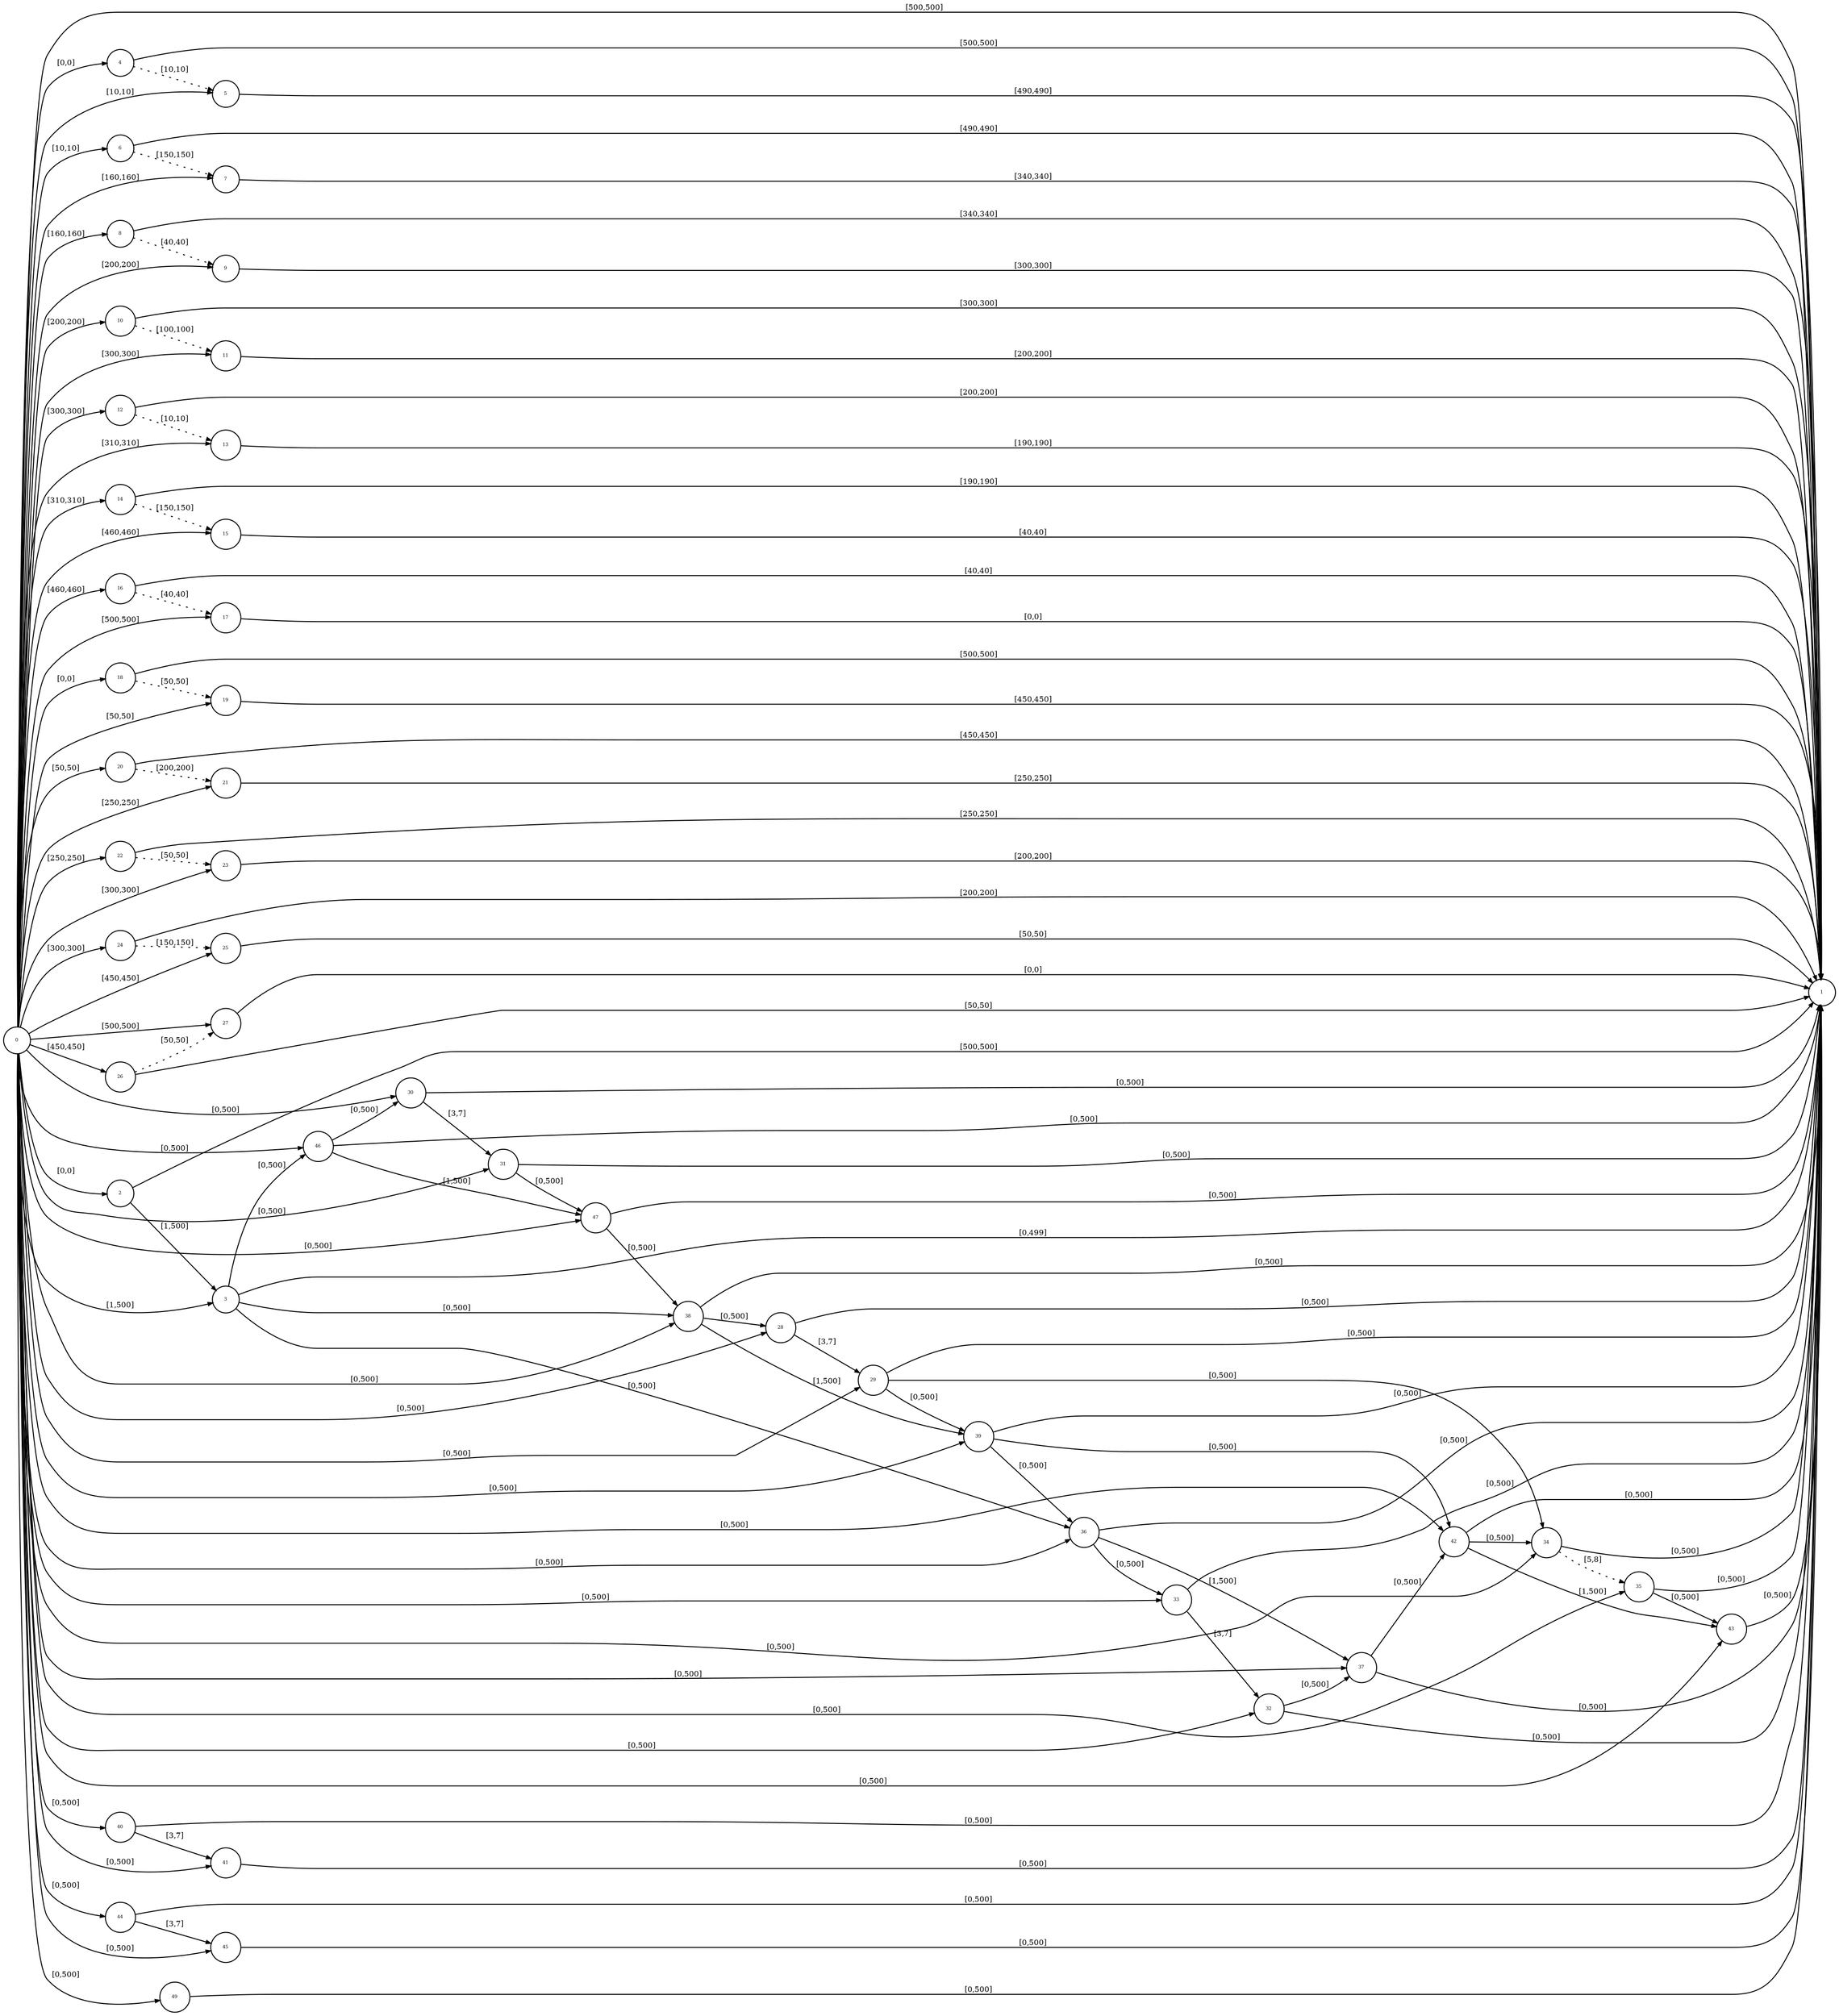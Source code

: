 digraph stnu {
	rankdir=LR;
	node [with=.2, height=.2, fontsize=5, shape=circle, style=filled, fillcolor=white];	0 -> 1 [fontsize=8, arrowsize= .5, label = "[500,500]"];
	0 -> 2 [fontsize=8, arrowsize= .5, label = "[0,0]"];
	0 -> 3 [fontsize=8, arrowsize= .5, label = "[1,500]"];
	0 -> 4 [fontsize=8, arrowsize= .5, label = "[0,0]"];
	0 -> 5 [fontsize=8, arrowsize= .5, label = "[10,10]"];
	0 -> 6 [fontsize=8, arrowsize= .5, label = "[10,10]"];
	0 -> 7 [fontsize=8, arrowsize= .5, label = "[160,160]"];
	0 -> 8 [fontsize=8, arrowsize= .5, label = "[160,160]"];
	0 -> 9 [fontsize=8, arrowsize= .5, label = "[200,200]"];
	0 -> 10 [fontsize=8, arrowsize= .5, label = "[200,200]"];
	0 -> 11 [fontsize=8, arrowsize= .5, label = "[300,300]"];
	0 -> 12 [fontsize=8, arrowsize= .5, label = "[300,300]"];
	0 -> 13 [fontsize=8, arrowsize= .5, label = "[310,310]"];
	0 -> 14 [fontsize=8, arrowsize= .5, label = "[310,310]"];
	0 -> 15 [fontsize=8, arrowsize= .5, label = "[460,460]"];
	0 -> 16 [fontsize=8, arrowsize= .5, label = "[460,460]"];
	0 -> 17 [fontsize=8, arrowsize= .5, label = "[500,500]"];
	0 -> 18 [fontsize=8, arrowsize= .5, label = "[0,0]"];
	0 -> 19 [fontsize=8, arrowsize= .5, label = "[50,50]"];
	0 -> 20 [fontsize=8, arrowsize= .5, label = "[50,50]"];
	0 -> 21 [fontsize=8, arrowsize= .5, label = "[250,250]"];
	0 -> 22 [fontsize=8, arrowsize= .5, label = "[250,250]"];
	0 -> 23 [fontsize=8, arrowsize= .5, label = "[300,300]"];
	0 -> 24 [fontsize=8, arrowsize= .5, label = "[300,300]"];
	0 -> 25 [fontsize=8, arrowsize= .5, label = "[450,450]"];
	0 -> 26 [fontsize=8, arrowsize= .5, label = "[450,450]"];
	0 -> 27 [fontsize=8, arrowsize= .5, label = "[500,500]"];
	0 -> 28 [fontsize=8, arrowsize= .5, label = "[0,500]"];
	0 -> 29 [fontsize=8, arrowsize= .5, label = "[0,500]"];
	0 -> 30 [fontsize=8, arrowsize= .5, label = "[0,500]"];
	0 -> 31 [fontsize=8, arrowsize= .5, label = "[0,500]"];
	0 -> 32 [fontsize=8, arrowsize= .5, label = "[0,500]"];
	0 -> 33 [fontsize=8, arrowsize= .5, label = "[0,500]"];
	0 -> 34 [fontsize=8, arrowsize= .5, label = "[0,500]"];
	0 -> 35 [fontsize=8, arrowsize= .5, label = "[0,500]"];
	0 -> 36 [fontsize=8, arrowsize= .5, label = "[0,500]"];
	0 -> 37 [fontsize=8, arrowsize= .5, label = "[0,500]"];
	0 -> 38 [fontsize=8, arrowsize= .5, label = "[0,500]"];
	0 -> 39 [fontsize=8, arrowsize= .5, label = "[0,500]"];
	0 -> 40 [fontsize=8, arrowsize= .5, label = "[0,500]"];
	0 -> 41 [fontsize=8, arrowsize= .5, label = "[0,500]"];
	0 -> 42 [fontsize=8, arrowsize= .5, label = "[0,500]"];
	0 -> 43 [fontsize=8, arrowsize= .5, label = "[0,500]"];
	0 -> 44 [fontsize=8, arrowsize= .5, label = "[0,500]"];
	0 -> 45 [fontsize=8, arrowsize= .5, label = "[0,500]"];
	0 -> 46 [fontsize=8, arrowsize= .5, label = "[0,500]"];
	0 -> 47 [fontsize=8, arrowsize= .5, label = "[0,500]"];
	0 -> 49 [fontsize=8, arrowsize= .5, label = "[0,500]"];
	2 -> 1 [fontsize=8, arrowsize= .5, label = "[500,500]"];
	2 -> 3 [fontsize=8, arrowsize= .5, label = "[1,500]"];
	3 -> 1 [fontsize=8, arrowsize= .5, label = "[0,499]"];
	3 -> 36 [fontsize=8, arrowsize= .5, label = "[0,500]"];
	3 -> 38 [fontsize=8, arrowsize= .5, label = "[0,500]"];
	3 -> 46 [fontsize=8, arrowsize= .5, label = "[0,500]"];
	4 -> 1 [fontsize=8, arrowsize= .5, label = "[500,500]"];
	4 -> 5 [fontsize=8, arrowsize= .5, style= dotted, label = "[10,10]"];
	5 -> 1 [fontsize=8, arrowsize= .5, label = "[490,490]"];
	6 -> 1 [fontsize=8, arrowsize= .5, label = "[490,490]"];
	6 -> 7 [fontsize=8, arrowsize= .5, style= dotted, label = "[150,150]"];
	7 -> 1 [fontsize=8, arrowsize= .5, label = "[340,340]"];
	8 -> 1 [fontsize=8, arrowsize= .5, label = "[340,340]"];
	8 -> 9 [fontsize=8, arrowsize= .5, style= dotted, label = "[40,40]"];
	9 -> 1 [fontsize=8, arrowsize= .5, label = "[300,300]"];
	10 -> 1 [fontsize=8, arrowsize= .5, label = "[300,300]"];
	10 -> 11 [fontsize=8, arrowsize= .5, style= dotted, label = "[100,100]"];
	11 -> 1 [fontsize=8, arrowsize= .5, label = "[200,200]"];
	12 -> 1 [fontsize=8, arrowsize= .5, label = "[200,200]"];
	12 -> 13 [fontsize=8, arrowsize= .5, style= dotted, label = "[10,10]"];
	13 -> 1 [fontsize=8, arrowsize= .5, label = "[190,190]"];
	14 -> 1 [fontsize=8, arrowsize= .5, label = "[190,190]"];
	14 -> 15 [fontsize=8, arrowsize= .5, style= dotted, label = "[150,150]"];
	15 -> 1 [fontsize=8, arrowsize= .5, label = "[40,40]"];
	16 -> 1 [fontsize=8, arrowsize= .5, label = "[40,40]"];
	16 -> 17 [fontsize=8, arrowsize= .5, style= dotted, label = "[40,40]"];
	17 -> 1 [fontsize=8, arrowsize= .5, label = "[0,0]"];
	18 -> 1 [fontsize=8, arrowsize= .5, label = "[500,500]"];
	18 -> 19 [fontsize=8, arrowsize= .5, style= dotted, label = "[50,50]"];
	19 -> 1 [fontsize=8, arrowsize= .5, label = "[450,450]"];
	20 -> 1 [fontsize=8, arrowsize= .5, label = "[450,450]"];
	20 -> 21 [fontsize=8, arrowsize= .5, style= dotted, label = "[200,200]"];
	21 -> 1 [fontsize=8, arrowsize= .5, label = "[250,250]"];
	22 -> 1 [fontsize=8, arrowsize= .5, label = "[250,250]"];
	22 -> 23 [fontsize=8, arrowsize= .5, style= dotted, label = "[50,50]"];
	23 -> 1 [fontsize=8, arrowsize= .5, label = "[200,200]"];
	24 -> 1 [fontsize=8, arrowsize= .5, label = "[200,200]"];
	24 -> 25 [fontsize=8, arrowsize= .5, style= dotted, label = "[150,150]"];
	25 -> 1 [fontsize=8, arrowsize= .5, label = "[50,50]"];
	26 -> 1 [fontsize=8, arrowsize= .5, label = "[50,50]"];
	26 -> 27 [fontsize=8, arrowsize= .5, style= dotted, label = "[50,50]"];
	27 -> 1 [fontsize=8, arrowsize= .5, label = "[0,0]"];
	28 -> 1 [fontsize=8, arrowsize= .5, label = "[0,500]"];
	28 -> 29 [fontsize=8, arrowsize= .5, label = "[3,7]"];
	29 -> 1 [fontsize=8, arrowsize= .5, label = "[0,500]"];
	29 -> 34 [fontsize=8, arrowsize= .5, label = "[0,500]"];
	29 -> 39 [fontsize=8, arrowsize= .5, label = "[0,500]"];
	30 -> 1 [fontsize=8, arrowsize= .5, label = "[0,500]"];
	30 -> 31 [fontsize=8, arrowsize= .5, label = "[3,7]"];
	31 -> 1 [fontsize=8, arrowsize= .5, label = "[0,500]"];
	31 -> 47 [fontsize=8, arrowsize= .5, label = "[0,500]"];
	32 -> 1 [fontsize=8, arrowsize= .5, label = "[0,500]"];
	32 -> 37 [fontsize=8, arrowsize= .5, label = "[0,500]"];
	33 -> 1 [fontsize=8, arrowsize= .5, label = "[0,500]"];
	33 -> 32 [fontsize=8, arrowsize= .5, label = "[3,7]"];
	34 -> 1 [fontsize=8, arrowsize= .5, label = "[0,500]"];
	34 -> 35 [fontsize=8, arrowsize= .5, style= dotted, label = "[5,8]"];
	35 -> 1 [fontsize=8, arrowsize= .5, label = "[0,500]"];
	35 -> 43 [fontsize=8, arrowsize= .5, label = "[0,500]"];
	36 -> 1 [fontsize=8, arrowsize= .5, label = "[0,500]"];
	36 -> 33 [fontsize=8, arrowsize= .5, label = "[0,500]"];
	36 -> 37 [fontsize=8, arrowsize= .5, label = "[1,500]"];
	37 -> 1 [fontsize=8, arrowsize= .5, label = "[0,500]"];
	37 -> 42 [fontsize=8, arrowsize= .5, label = "[0,500]"];
	38 -> 1 [fontsize=8, arrowsize= .5, label = "[0,500]"];
	38 -> 39 [fontsize=8, arrowsize= .5, label = "[1,500]"];
	38 -> 28 [fontsize=8, arrowsize= .5, label = "[0,500]"];
	39 -> 1 [fontsize=8, arrowsize= .5, label = "[0,500]"];
	39 -> 36 [fontsize=8, arrowsize= .5, label = "[0,500]"];
	39 -> 42 [fontsize=8, arrowsize= .5, label = "[0,500]"];
	40 -> 1 [fontsize=8, arrowsize= .5, label = "[0,500]"];
	40 -> 41 [fontsize=8, arrowsize= .5, label = "[3,7]"];
	41 -> 1 [fontsize=8, arrowsize= .5, label = "[0,500]"];
	42 -> 1 [fontsize=8, arrowsize= .5, label = "[0,500]"];
	42 -> 34 [fontsize=8, arrowsize= .5, label = "[0,500]"];
	42 -> 43 [fontsize=8, arrowsize= .5, label = "[1,500]"];
	43 -> 1 [fontsize=8, arrowsize= .5, label = "[0,500]"];
	44 -> 1 [fontsize=8, arrowsize= .5, label = "[0,500]"];
	44 -> 45 [fontsize=8, arrowsize= .5, label = "[3,7]"];
	45 -> 1 [fontsize=8, arrowsize= .5, label = "[0,500]"];
	46 -> 1 [fontsize=8, arrowsize= .5, label = "[0,500]"];
	46 -> 30 [fontsize=8, arrowsize= .5, label = "[0,500]"];
	46 -> 47 [fontsize=8, arrowsize= .5, label = "[1,500]"];
	47 -> 1 [fontsize=8, arrowsize= .5, label = "[0,500]"];
	47 -> 38 [fontsize=8, arrowsize= .5, label = "[0,500]"];
	49 -> 1 [fontsize=8, arrowsize= .5, label = "[0,500]"];

}

